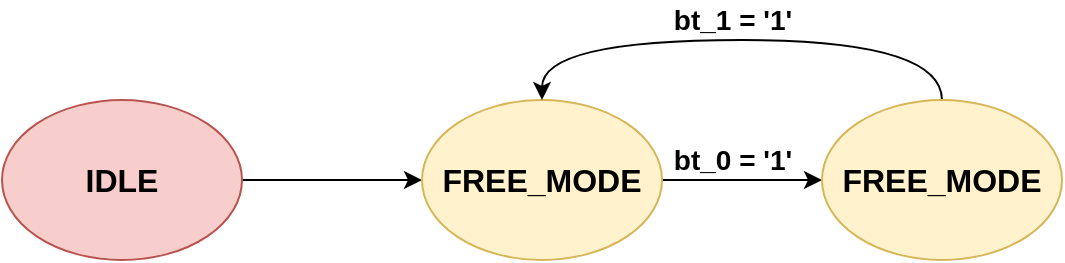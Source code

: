 <mxfile version="13.0.1" type="github">
  <diagram id="4TcxVArkRIETSUPfzttK" name="Page-1">
    <mxGraphModel dx="1422" dy="774" grid="1" gridSize="10" guides="1" tooltips="1" connect="1" arrows="1" fold="1" page="1" pageScale="1" pageWidth="827" pageHeight="1169" math="0" shadow="0">
      <root>
        <mxCell id="0" />
        <mxCell id="1" parent="0" />
        <mxCell id="e7zdQVzPoWm0Xn6h0XEB-3" style="edgeStyle=orthogonalEdgeStyle;curved=1;orthogonalLoop=1;jettySize=auto;html=1;exitX=1;exitY=0.5;exitDx=0;exitDy=0;" edge="1" parent="1" source="dxDKgwhhENgG4zNvhnqX-1" target="dxDKgwhhENgG4zNvhnqX-2">
          <mxGeometry relative="1" as="geometry" />
        </mxCell>
        <mxCell id="dxDKgwhhENgG4zNvhnqX-1" value="&lt;b style=&quot;font-size: 16px&quot;&gt;IDLE&lt;/b&gt;" style="ellipse;whiteSpace=wrap;html=1;fillColor=#f8cecc;strokeColor=#b85450;" parent="1" vertex="1">
          <mxGeometry x="120" y="240" width="120" height="80" as="geometry" />
        </mxCell>
        <mxCell id="e7zdQVzPoWm0Xn6h0XEB-4" style="edgeStyle=orthogonalEdgeStyle;curved=1;orthogonalLoop=1;jettySize=auto;html=1;exitX=1;exitY=0.5;exitDx=0;exitDy=0;entryX=0;entryY=0.5;entryDx=0;entryDy=0;" edge="1" parent="1" source="dxDKgwhhENgG4zNvhnqX-2" target="e7zdQVzPoWm0Xn6h0XEB-2">
          <mxGeometry relative="1" as="geometry" />
        </mxCell>
        <mxCell id="dxDKgwhhENgG4zNvhnqX-2" value="&lt;b style=&quot;font-size: 16px&quot;&gt;FREE_MODE&lt;/b&gt;" style="ellipse;whiteSpace=wrap;html=1;fillColor=#fff2cc;strokeColor=#d6b656;" parent="1" vertex="1">
          <mxGeometry x="330" y="240" width="120" height="80" as="geometry" />
        </mxCell>
        <mxCell id="dxDKgwhhENgG4zNvhnqX-13" value="&lt;font style=&quot;font-size: 14px&quot;&gt;&lt;b&gt;bt_0 = &#39;1&#39;&lt;/b&gt;&lt;/font&gt;" style="text;html=1;align=center;verticalAlign=middle;resizable=0;points=[];autosize=1;" parent="1" vertex="1">
          <mxGeometry x="450" y="260" width="70" height="20" as="geometry" />
        </mxCell>
        <mxCell id="w1gQWXtGbJ8RyiSDUNKG-12" value="&lt;font style=&quot;font-size: 14px&quot;&gt;&lt;b&gt;bt_1 = &#39;1&#39;&lt;/b&gt;&lt;/font&gt;" style="text;html=1;align=center;verticalAlign=middle;resizable=0;points=[];autosize=1;" parent="1" vertex="1">
          <mxGeometry x="450" y="190" width="70" height="20" as="geometry" />
        </mxCell>
        <mxCell id="e7zdQVzPoWm0Xn6h0XEB-5" style="edgeStyle=orthogonalEdgeStyle;curved=1;orthogonalLoop=1;jettySize=auto;html=1;exitX=0.5;exitY=0;exitDx=0;exitDy=0;entryX=0.5;entryY=0;entryDx=0;entryDy=0;" edge="1" parent="1" source="e7zdQVzPoWm0Xn6h0XEB-2" target="dxDKgwhhENgG4zNvhnqX-2">
          <mxGeometry relative="1" as="geometry">
            <Array as="points">
              <mxPoint x="590" y="210" />
              <mxPoint x="390" y="210" />
            </Array>
          </mxGeometry>
        </mxCell>
        <mxCell id="e7zdQVzPoWm0Xn6h0XEB-2" value="&lt;b style=&quot;font-size: 16px&quot;&gt;FREE_MODE&lt;/b&gt;" style="ellipse;whiteSpace=wrap;html=1;fillColor=#fff2cc;strokeColor=#d6b656;" vertex="1" parent="1">
          <mxGeometry x="530" y="240" width="120" height="80" as="geometry" />
        </mxCell>
      </root>
    </mxGraphModel>
  </diagram>
</mxfile>
